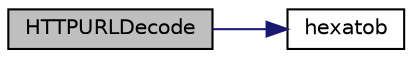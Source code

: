 digraph "HTTPURLDecode"
{
  edge [fontname="Helvetica",fontsize="10",labelfontname="Helvetica",labelfontsize="10"];
  node [fontname="Helvetica",fontsize="10",shape=record];
  rankdir="LR";
  Node1 [label="HTTPURLDecode",height=0.2,width=0.4,color="black", fillcolor="grey75", style="filled", fontcolor="black"];
  Node1 -> Node2 [color="midnightblue",fontsize="10",style="solid",fontname="Helvetica"];
  Node2 [label="hexatob",height=0.2,width=0.4,color="black", fillcolor="white", style="filled",URL="$_helpers_8h.html#aa0626d801822bbdeaeeec3b3a0ef7425"];
}
